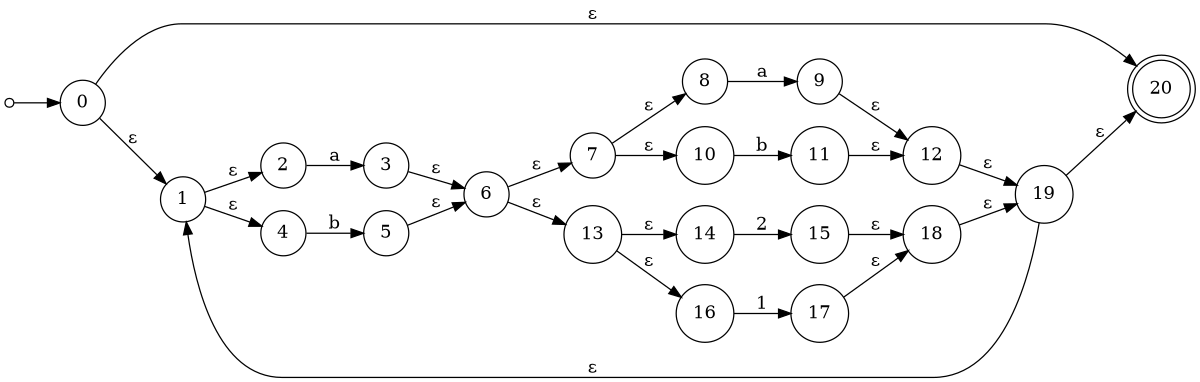 digraph {
	rankdir=LR size="8,5"
	node [shape=doublecircle]
	20
	node [shape=circle]
	start [label="" height=0.1 width=0.1]
	start -> 0 [label=""]
	0 -> 1 [label="ε"]
	0 -> 20 [label="ε"]
	1 -> 2 [label="ε"]
	1 -> 4 [label="ε"]
	2 -> 3 [label=a]
	4 -> 5 [label=b]
	3 -> 6 [label="ε"]
	5 -> 6 [label="ε"]
	6 -> 7 [label="ε"]
	6 -> 13 [label="ε"]
	7 -> 8 [label="ε"]
	7 -> 10 [label="ε"]
	8 -> 9 [label=a]
	10 -> 11 [label=b]
	9 -> 12 [label="ε"]
	11 -> 12 [label="ε"]
	13 -> 14 [label="ε"]
	13 -> 16 [label="ε"]
	14 -> 15 [label=2]
	16 -> 17 [label=1]
	15 -> 18 [label="ε"]
	17 -> 18 [label="ε"]
	12 -> 19 [label="ε"]
	18 -> 19 [label="ε"]
	19 -> 1 [label="ε"]
	19 -> 20 [label="ε"]
}
